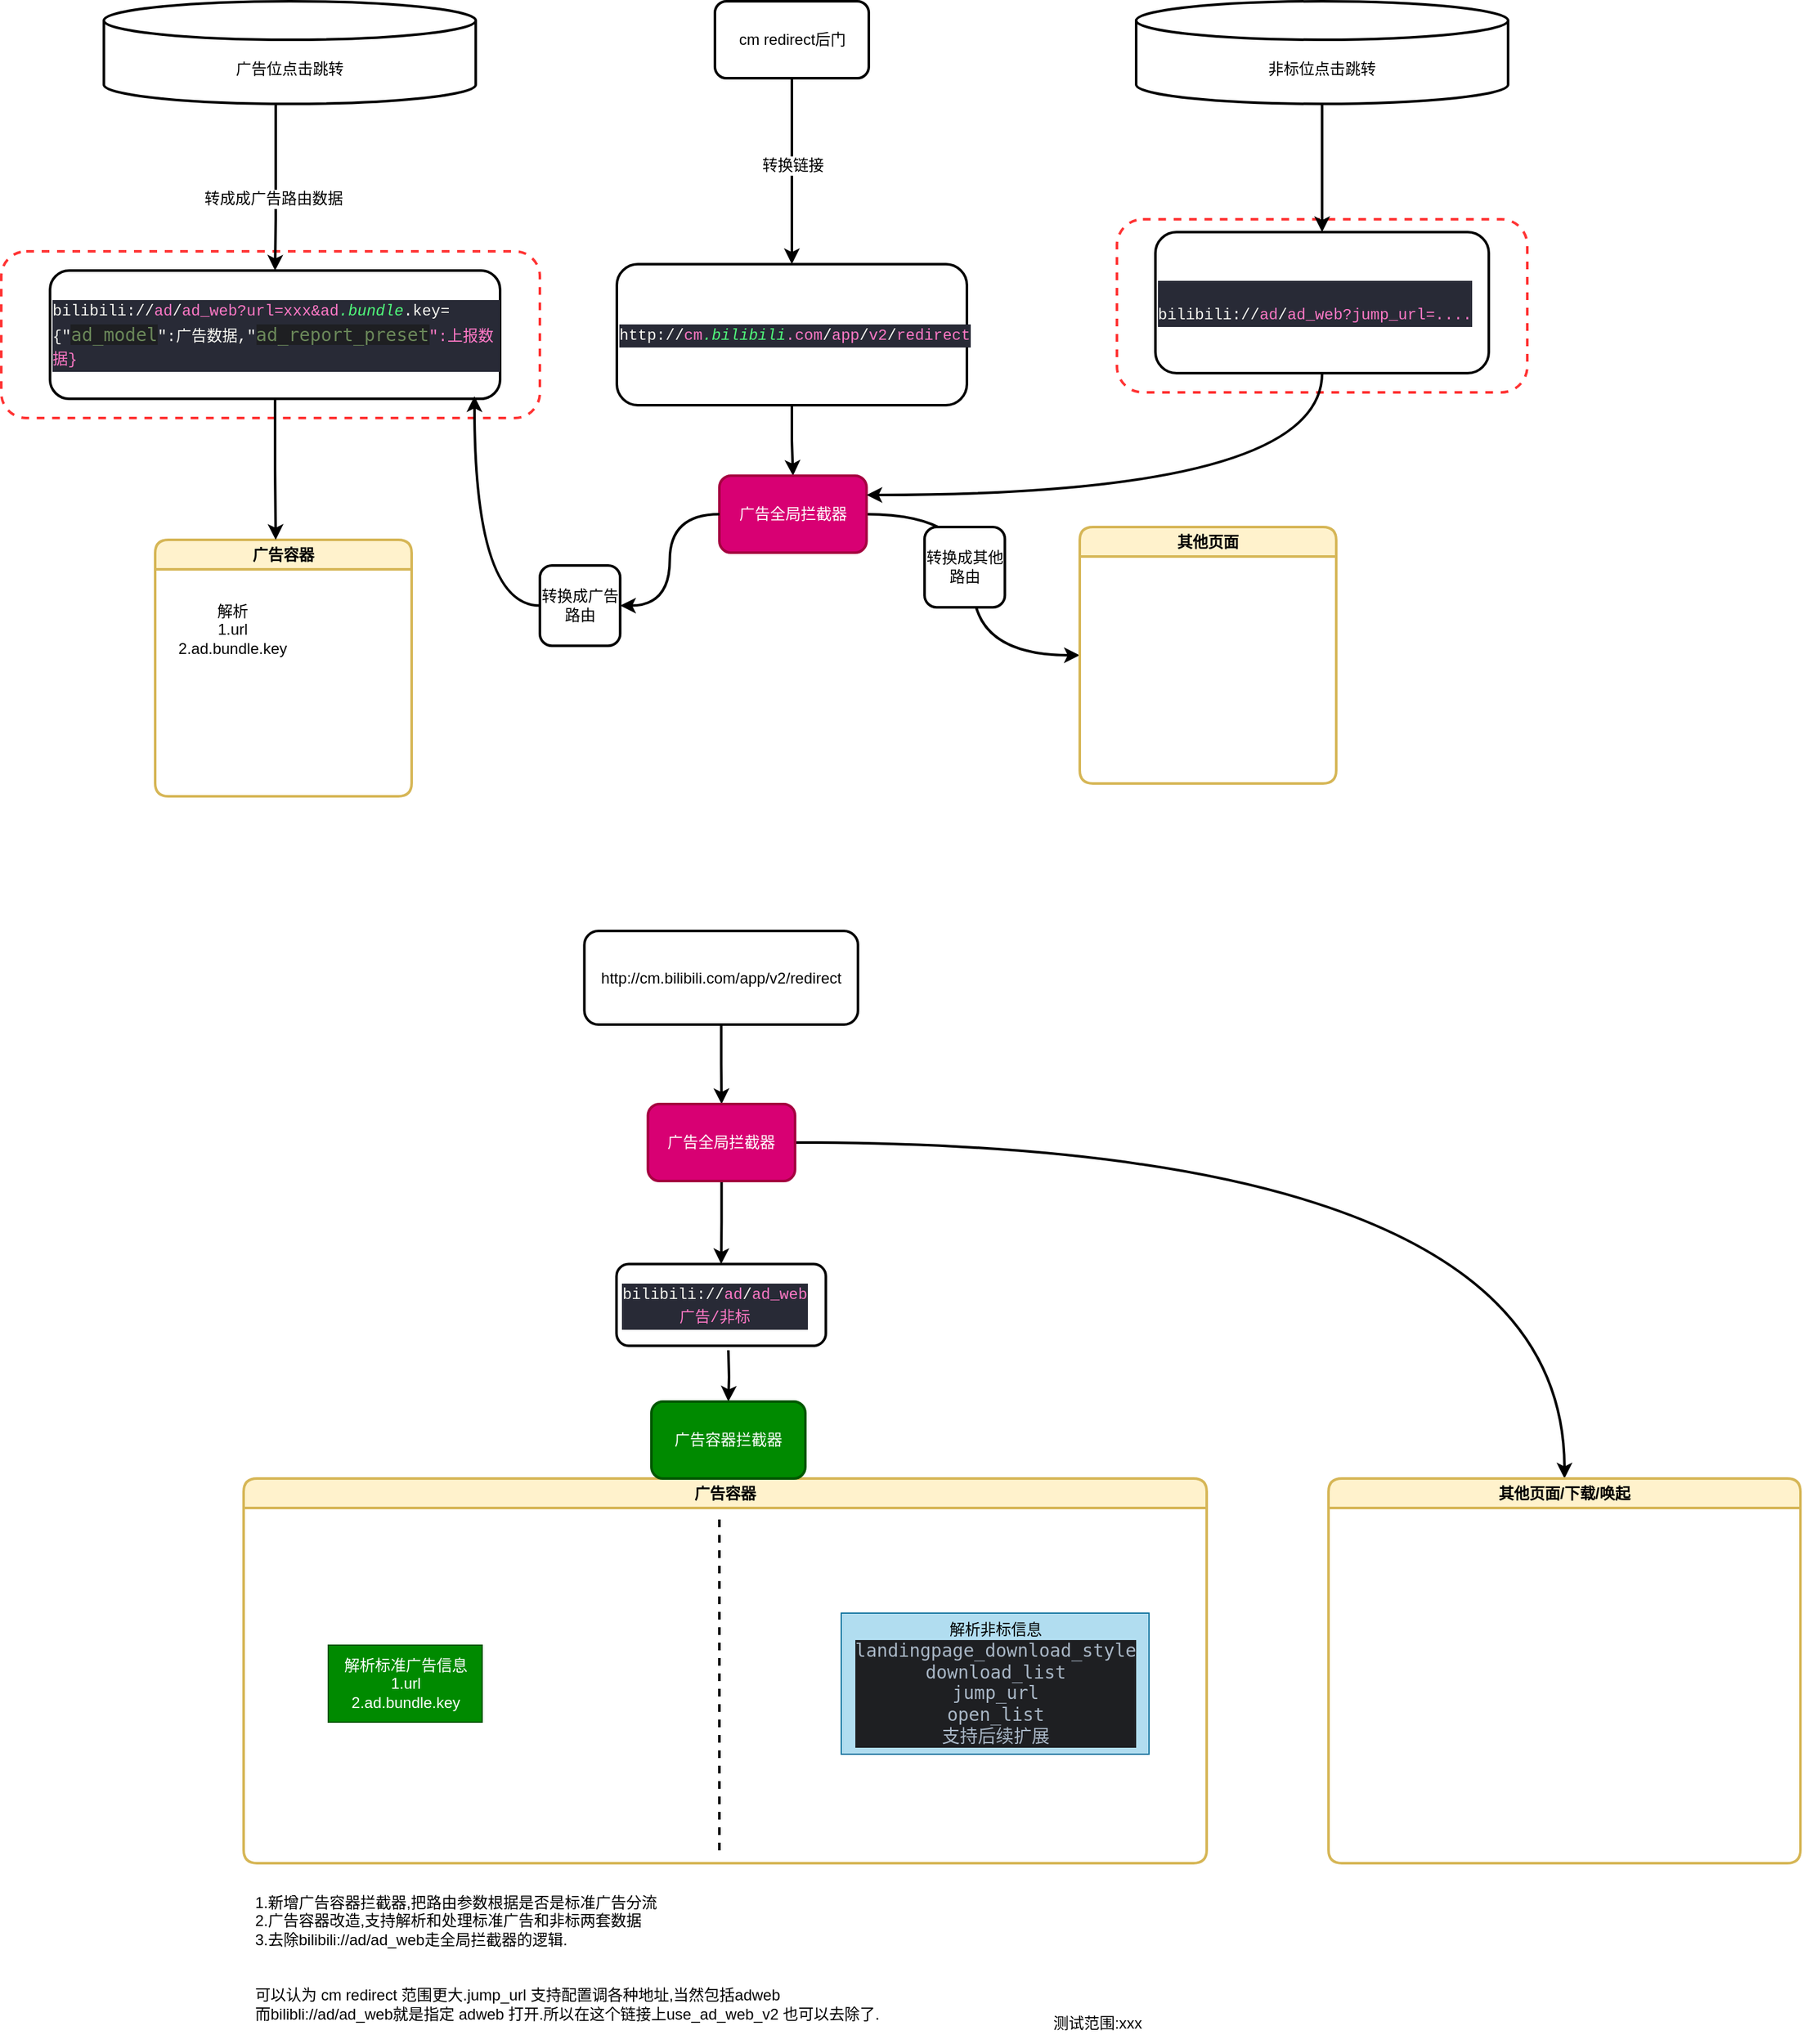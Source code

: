 <mxfile version="22.1.15" type="github">
  <diagram name="第 1 页" id="zdN3fulcoZOxIK4aAL8L">
    <mxGraphModel dx="1669" dy="1295" grid="0" gridSize="10" guides="1" tooltips="1" connect="1" arrows="1" fold="1" page="0" pageScale="1" pageWidth="827" pageHeight="1169" math="0" shadow="0">
      <root>
        <mxCell id="0" />
        <mxCell id="1" parent="0" />
        <mxCell id="fVKBJktHmr15lAfINkvY-48" value="" style="rounded=1;whiteSpace=wrap;html=1;strokeColor=default;strokeWidth=2;align=center;verticalAlign=middle;fontFamily=Helvetica;fontSize=12;fontColor=default;fillColor=default;" vertex="1" parent="1">
          <mxGeometry x="679.75" y="677.75" width="163.25" height="63.75" as="geometry" />
        </mxCell>
        <mxCell id="fVKBJktHmr15lAfINkvY-46" value="" style="rounded=1;whiteSpace=wrap;html=1;strokeColor=#FF3333;strokeWidth=2;align=center;verticalAlign=middle;fontFamily=Helvetica;fontSize=12;fontColor=default;fillColor=default;dashed=1;" vertex="1" parent="1">
          <mxGeometry x="1070" y="-137" width="320" height="135" as="geometry" />
        </mxCell>
        <mxCell id="fVKBJktHmr15lAfINkvY-45" value="" style="rounded=1;whiteSpace=wrap;html=1;strokeColor=#FF3333;strokeWidth=2;align=center;verticalAlign=middle;fontFamily=Helvetica;fontSize=12;fontColor=default;fillColor=default;dashed=1;" vertex="1" parent="1">
          <mxGeometry x="200" y="-112" width="420" height="130" as="geometry" />
        </mxCell>
        <mxCell id="fVKBJktHmr15lAfINkvY-1" value="&lt;div style=&quot;color: rgb(248, 248, 242); background-color: rgb(40, 42, 54); font-family: Menlo, Monaco, &amp;quot;Courier New&amp;quot;, monospace; line-height: 18px;&quot;&gt;bilibili://&lt;span style=&quot;color: #ff79c6;&quot;&gt;ad&lt;/span&gt;/&lt;span style=&quot;color: #ff79c6;&quot;&gt;ad_web?url=xxx&amp;amp;ad&lt;/span&gt;&lt;span style=&quot;color: #50fa7b;font-style: italic;&quot;&gt;.bundle&lt;/span&gt;.key={&quot;&lt;span style=&quot;color: rgb(106, 135, 89); background-color: rgb(30, 31, 34); font-family: Menlo, monospace; font-size: 10.5pt;&quot;&gt;ad_model&lt;/span&gt;&quot;:广告数据,&quot;&lt;span style=&quot;color: rgb(106, 135, 89); background-color: rgb(30, 31, 34); font-family: Menlo, monospace; font-size: 10.5pt;&quot;&gt;ad_report_preset&lt;/span&gt;&lt;span style=&quot;color: rgb(255, 121, 198);&quot;&gt;&quot;:上报数据}&lt;/span&gt;&lt;/div&gt;" style="rounded=1;whiteSpace=wrap;html=1;strokeWidth=2;align=left;" vertex="1" parent="1">
          <mxGeometry x="238" y="-97" width="351" height="100" as="geometry" />
        </mxCell>
        <mxCell id="fVKBJktHmr15lAfINkvY-4" value="广告容器" style="swimlane;whiteSpace=wrap;html=1;rounded=1;strokeColor=#d6b656;strokeWidth=2;align=center;verticalAlign=middle;fontFamily=Helvetica;fontSize=12;fillColor=#FFF2CC;" vertex="1" parent="1">
          <mxGeometry x="320" y="113" width="200" height="200" as="geometry" />
        </mxCell>
        <mxCell id="fVKBJktHmr15lAfINkvY-6" value="解析 &lt;br&gt;1.url&lt;br&gt;2.ad.bundle.key" style="text;html=1;align=center;verticalAlign=middle;resizable=0;points=[];autosize=1;strokeColor=none;fillColor=none;fontSize=12;fontFamily=Helvetica;fontColor=default;" vertex="1" parent="fVKBJktHmr15lAfINkvY-4">
          <mxGeometry x="5" y="40" width="110" height="60" as="geometry" />
        </mxCell>
        <mxCell id="fVKBJktHmr15lAfINkvY-5" style="edgeStyle=orthogonalEdgeStyle;rounded=0;orthogonalLoop=1;jettySize=auto;html=1;entryX=0.47;entryY=0;entryDx=0;entryDy=0;entryPerimeter=0;fontFamily=Helvetica;fontSize=12;fontColor=default;strokeWidth=2;" edge="1" parent="1" source="fVKBJktHmr15lAfINkvY-1" target="fVKBJktHmr15lAfINkvY-4">
          <mxGeometry relative="1" as="geometry" />
        </mxCell>
        <mxCell id="fVKBJktHmr15lAfINkvY-12" style="edgeStyle=orthogonalEdgeStyle;shape=connector;rounded=0;orthogonalLoop=1;jettySize=auto;html=1;labelBackgroundColor=default;strokeColor=default;strokeWidth=2;align=center;verticalAlign=middle;fontFamily=Helvetica;fontSize=12;fontColor=default;endArrow=classic;entryX=0.5;entryY=0;entryDx=0;entryDy=0;" edge="1" parent="1" source="fVKBJktHmr15lAfINkvY-8" target="fVKBJktHmr15lAfINkvY-1">
          <mxGeometry relative="1" as="geometry">
            <mxPoint x="430" y="-117" as="targetPoint" />
            <Array as="points">
              <mxPoint x="414" y="-137" />
              <mxPoint x="414" y="-137" />
            </Array>
          </mxGeometry>
        </mxCell>
        <mxCell id="fVKBJktHmr15lAfINkvY-30" value="转成成广告路由数据" style="edgeLabel;html=1;align=center;verticalAlign=middle;resizable=0;points=[];fontSize=12;fontFamily=Helvetica;fontColor=default;" vertex="1" connectable="0" parent="fVKBJktHmr15lAfINkvY-12">
          <mxGeometry x="0.123" y="-2" relative="1" as="geometry">
            <mxPoint as="offset" />
          </mxGeometry>
        </mxCell>
        <mxCell id="fVKBJktHmr15lAfINkvY-8" value="广告位点击跳转" style="shape=cylinder3;whiteSpace=wrap;html=1;boundedLbl=1;backgroundOutline=1;size=15;rounded=1;strokeColor=default;strokeWidth=2;align=center;verticalAlign=middle;fontFamily=Helvetica;fontSize=12;fontColor=default;fillColor=default;" vertex="1" parent="1">
          <mxGeometry x="280" y="-307" width="290" height="80" as="geometry" />
        </mxCell>
        <mxCell id="fVKBJktHmr15lAfINkvY-15" value="" style="edgeStyle=orthogonalEdgeStyle;shape=connector;rounded=0;orthogonalLoop=1;jettySize=auto;html=1;labelBackgroundColor=default;strokeColor=default;strokeWidth=2;align=center;verticalAlign=middle;fontFamily=Helvetica;fontSize=12;fontColor=default;endArrow=classic;" edge="1" parent="1" source="fVKBJktHmr15lAfINkvY-13" target="fVKBJktHmr15lAfINkvY-14">
          <mxGeometry relative="1" as="geometry" />
        </mxCell>
        <mxCell id="fVKBJktHmr15lAfINkvY-22" value="转换链接" style="edgeLabel;html=1;align=center;verticalAlign=middle;resizable=0;points=[];fontSize=12;fontFamily=Helvetica;fontColor=default;" vertex="1" connectable="0" parent="fVKBJktHmr15lAfINkvY-15">
          <mxGeometry x="-0.062" relative="1" as="geometry">
            <mxPoint as="offset" />
          </mxGeometry>
        </mxCell>
        <mxCell id="fVKBJktHmr15lAfINkvY-13" value="cm redirect后门" style="rounded=1;whiteSpace=wrap;html=1;strokeColor=default;strokeWidth=2;align=center;verticalAlign=middle;fontFamily=Helvetica;fontSize=12;fontColor=default;fillColor=default;" vertex="1" parent="1">
          <mxGeometry x="756.5" y="-307" width="120" height="60" as="geometry" />
        </mxCell>
        <mxCell id="fVKBJktHmr15lAfINkvY-21" style="edgeStyle=orthogonalEdgeStyle;shape=connector;rounded=0;orthogonalLoop=1;jettySize=auto;html=1;labelBackgroundColor=default;strokeColor=default;strokeWidth=2;align=center;verticalAlign=middle;fontFamily=Helvetica;fontSize=12;fontColor=default;endArrow=classic;curved=1;" edge="1" parent="1" source="fVKBJktHmr15lAfINkvY-25" target="fVKBJktHmr15lAfINkvY-18">
          <mxGeometry relative="1" as="geometry">
            <mxPoint x="870" y="183" as="sourcePoint" />
          </mxGeometry>
        </mxCell>
        <mxCell id="fVKBJktHmr15lAfINkvY-26" value="" style="edgeStyle=orthogonalEdgeStyle;shape=connector;rounded=0;orthogonalLoop=1;jettySize=auto;html=1;labelBackgroundColor=default;strokeColor=default;strokeWidth=2;align=center;verticalAlign=middle;fontFamily=Helvetica;fontSize=12;fontColor=default;endArrow=classic;" edge="1" parent="1" source="fVKBJktHmr15lAfINkvY-14" target="fVKBJktHmr15lAfINkvY-25">
          <mxGeometry relative="1" as="geometry" />
        </mxCell>
        <mxCell id="fVKBJktHmr15lAfINkvY-14" value="&lt;div style=&quot;color: rgb(248, 248, 242); background-color: rgb(40, 42, 54); font-family: Menlo, Monaco, &amp;quot;Courier New&amp;quot;, monospace; line-height: 18px;&quot;&gt;http://&lt;span style=&quot;color: #ff79c6;&quot;&gt;cm&lt;/span&gt;&lt;span style=&quot;color: #50fa7b;font-style: italic;&quot;&gt;.bilibili&lt;/span&gt;&lt;span style=&quot;color: #ff79c6;&quot;&gt;.com&lt;/span&gt;/&lt;span style=&quot;color: #ff79c6;&quot;&gt;app&lt;/span&gt;/&lt;span style=&quot;color: #ff79c6;&quot;&gt;v2&lt;/span&gt;/&lt;span style=&quot;color: #ff79c6;&quot;&gt;redirect&lt;/span&gt;&lt;/div&gt;" style="whiteSpace=wrap;html=1;rounded=1;strokeWidth=2;align=left;" vertex="1" parent="1">
          <mxGeometry x="680" y="-102" width="273" height="110" as="geometry" />
        </mxCell>
        <mxCell id="fVKBJktHmr15lAfINkvY-18" value="其他页面" style="swimlane;whiteSpace=wrap;html=1;rounded=1;strokeColor=#d6b656;strokeWidth=2;align=center;verticalAlign=middle;fontFamily=Helvetica;fontSize=12;fillColor=#fff2cc;" vertex="1" parent="1">
          <mxGeometry x="1041" y="103" width="200" height="200" as="geometry" />
        </mxCell>
        <mxCell id="fVKBJktHmr15lAfINkvY-27" style="edgeStyle=orthogonalEdgeStyle;shape=connector;rounded=0;orthogonalLoop=1;jettySize=auto;html=1;labelBackgroundColor=default;strokeColor=default;strokeWidth=2;align=center;verticalAlign=middle;fontFamily=Helvetica;fontSize=12;fontColor=default;endArrow=classic;entryX=0.943;entryY=0.98;entryDx=0;entryDy=0;curved=1;entryPerimeter=0;" edge="1" parent="1" source="fVKBJktHmr15lAfINkvY-28" target="fVKBJktHmr15lAfINkvY-1">
          <mxGeometry relative="1" as="geometry">
            <mxPoint x="440" y="103" as="targetPoint" />
          </mxGeometry>
        </mxCell>
        <mxCell id="fVKBJktHmr15lAfINkvY-25" value="广告全局拦截器" style="rounded=1;whiteSpace=wrap;html=1;strokeColor=#A50040;strokeWidth=2;align=center;verticalAlign=middle;fontFamily=Helvetica;fontSize=12;fillColor=#d80073;fontColor=#ffffff;" vertex="1" parent="1">
          <mxGeometry x="760" y="63" width="114.75" height="60" as="geometry" />
        </mxCell>
        <mxCell id="fVKBJktHmr15lAfINkvY-31" value="&lt;div style=&quot;color: rgb(248, 248, 242); background-color: rgb(40, 42, 54); font-family: Menlo, Monaco, &amp;quot;Courier New&amp;quot;, monospace; line-height: 18px;&quot;&gt;&lt;br&gt;&lt;div&gt;bilibili://&lt;span style=&quot;color: #ff79c6;&quot;&gt;ad&lt;/span&gt;/&lt;span style=&quot;color: #ff79c6;&quot;&gt;ad_web?jump_url=....&lt;/span&gt;&lt;/div&gt;&lt;/div&gt;" style="rounded=1;whiteSpace=wrap;html=1;strokeWidth=2;align=left;verticalAlign=middle;fontFamily=Helvetica;fontSize=12;" vertex="1" parent="1">
          <mxGeometry x="1100" y="-127" width="260" height="110" as="geometry" />
        </mxCell>
        <mxCell id="fVKBJktHmr15lAfINkvY-36" value="广告容器" style="swimlane;whiteSpace=wrap;html=1;rounded=1;strokeColor=#d6b656;strokeWidth=2;align=center;verticalAlign=middle;fontFamily=Helvetica;fontSize=12;fillColor=#FFF2CC;" vertex="1" parent="1">
          <mxGeometry x="389" y="845" width="751" height="300" as="geometry" />
        </mxCell>
        <mxCell id="fVKBJktHmr15lAfINkvY-37" value="解析标准广告信息&lt;br&gt;1.url&lt;br&gt;2.ad.bundle.key" style="text;html=1;align=center;verticalAlign=middle;resizable=0;points=[];autosize=1;strokeColor=#005700;fillColor=#008a00;fontSize=12;fontFamily=Helvetica;fontColor=#ffffff;" vertex="1" parent="fVKBJktHmr15lAfINkvY-36">
          <mxGeometry x="66" y="130" width="120" height="60" as="geometry" />
        </mxCell>
        <mxCell id="fVKBJktHmr15lAfINkvY-38" value="解析非标信息&lt;br&gt;&lt;div style=&quot;background-color: rgb(30, 31, 34); color: rgb(169, 183, 198); font-family: Menlo, monospace; font-size: 10.5pt;&quot;&gt;&lt;div style=&quot;font-size: 10.5pt;&quot;&gt;landingpage_download_style&lt;/div&gt;&lt;div style=&quot;font-size: 10.5pt;&quot;&gt;download_list&lt;/div&gt;&lt;/div&gt;&lt;div style=&quot;background-color: rgb(30, 31, 34); color: rgb(169, 183, 198); font-family: Menlo, monospace; font-size: 10.5pt;&quot;&gt;jump_url&lt;br&gt;&lt;div style=&quot;font-size: 10.5pt;&quot;&gt;open_list&lt;/div&gt;&lt;div style=&quot;font-size: 10.5pt;&quot;&gt;支持后续扩展&lt;/div&gt;&lt;/div&gt;" style="text;html=1;align=center;verticalAlign=middle;resizable=0;points=[];autosize=1;strokeColor=#10739e;fillColor=#b1ddf0;fontSize=12;fontFamily=Helvetica;" vertex="1" parent="fVKBJktHmr15lAfINkvY-36">
          <mxGeometry x="466" y="105" width="240" height="110" as="geometry" />
        </mxCell>
        <mxCell id="fVKBJktHmr15lAfINkvY-41" value="" style="endArrow=none;dashed=1;html=1;rounded=0;labelBackgroundColor=default;strokeColor=default;strokeWidth=2;align=center;verticalAlign=middle;fontFamily=Helvetica;fontSize=12;fontColor=default;shape=connector;edgeStyle=orthogonalEdgeStyle;" edge="1" parent="fVKBJktHmr15lAfINkvY-36">
          <mxGeometry width="50" height="50" relative="1" as="geometry">
            <mxPoint x="371" y="290" as="sourcePoint" />
            <mxPoint x="371" y="30" as="targetPoint" />
          </mxGeometry>
        </mxCell>
        <mxCell id="fVKBJktHmr15lAfINkvY-50" style="edgeStyle=orthogonalEdgeStyle;shape=connector;rounded=0;orthogonalLoop=1;jettySize=auto;html=1;entryX=0.5;entryY=0;entryDx=0;entryDy=0;labelBackgroundColor=default;strokeColor=default;strokeWidth=2;align=center;verticalAlign=middle;fontFamily=Helvetica;fontSize=12;fontColor=default;endArrow=classic;" edge="1" parent="1" target="fVKBJktHmr15lAfINkvY-43">
          <mxGeometry relative="1" as="geometry">
            <mxPoint x="767" y="745" as="sourcePoint" />
          </mxGeometry>
        </mxCell>
        <mxCell id="fVKBJktHmr15lAfINkvY-42" value="&lt;div style=&quot;color: rgb(248, 248, 242); background-color: rgb(40, 42, 54); font-family: Menlo, Monaco, &amp;quot;Courier New&amp;quot;, monospace; line-height: 18px;&quot;&gt;bilibili://&lt;span style=&quot;color: #ff79c6;&quot;&gt;ad&lt;/span&gt;/&lt;span style=&quot;color: #ff79c6;&quot;&gt;ad_web&lt;br&gt;广告/非标&lt;/span&gt;&lt;/div&gt;" style="text;html=1;align=center;verticalAlign=middle;resizable=0;points=[];autosize=1;strokeColor=none;fillColor=none;fontSize=12;fontFamily=Helvetica;fontColor=default;" vertex="1" parent="1">
          <mxGeometry x="674" y="685.63" width="163" height="48" as="geometry" />
        </mxCell>
        <mxCell id="fVKBJktHmr15lAfINkvY-43" value="广告容器拦截器" style="rounded=1;whiteSpace=wrap;html=1;strokeColor=#005700;strokeWidth=2;align=center;verticalAlign=middle;fontFamily=Helvetica;fontSize=12;fontColor=#ffffff;fillColor=#008a00;" vertex="1" parent="1">
          <mxGeometry x="707" y="785" width="120" height="60" as="geometry" />
        </mxCell>
        <mxCell id="fVKBJktHmr15lAfINkvY-52" value="" style="edgeStyle=orthogonalEdgeStyle;shape=connector;rounded=0;orthogonalLoop=1;jettySize=auto;html=1;labelBackgroundColor=default;strokeColor=default;strokeWidth=2;align=center;verticalAlign=middle;fontFamily=Helvetica;fontSize=12;fontColor=default;endArrow=classic;" edge="1" parent="1" source="fVKBJktHmr15lAfINkvY-47" target="fVKBJktHmr15lAfINkvY-51">
          <mxGeometry relative="1" as="geometry" />
        </mxCell>
        <mxCell id="fVKBJktHmr15lAfINkvY-47" value="http://cm.bilibili.com/app/v2/redirect" style="rounded=1;whiteSpace=wrap;html=1;strokeColor=default;strokeWidth=2;align=center;verticalAlign=middle;fontFamily=Helvetica;fontSize=12;fontColor=default;fillColor=default;" vertex="1" parent="1">
          <mxGeometry x="654.69" y="418" width="213.37" height="73" as="geometry" />
        </mxCell>
        <mxCell id="fVKBJktHmr15lAfINkvY-56" style="edgeStyle=orthogonalEdgeStyle;shape=connector;rounded=0;orthogonalLoop=1;jettySize=auto;html=1;entryX=0.5;entryY=0;entryDx=0;entryDy=0;labelBackgroundColor=default;strokeColor=default;strokeWidth=2;align=center;verticalAlign=middle;fontFamily=Helvetica;fontSize=12;fontColor=default;endArrow=classic;curved=1;" edge="1" parent="1" source="fVKBJktHmr15lAfINkvY-51" target="fVKBJktHmr15lAfINkvY-55">
          <mxGeometry relative="1" as="geometry" />
        </mxCell>
        <mxCell id="fVKBJktHmr15lAfINkvY-67" style="edgeStyle=orthogonalEdgeStyle;shape=connector;rounded=0;orthogonalLoop=1;jettySize=auto;html=1;entryX=0.5;entryY=0;entryDx=0;entryDy=0;labelBackgroundColor=default;strokeColor=default;strokeWidth=2;align=center;verticalAlign=middle;fontFamily=Helvetica;fontSize=12;fontColor=default;endArrow=classic;" edge="1" parent="1" source="fVKBJktHmr15lAfINkvY-51" target="fVKBJktHmr15lAfINkvY-48">
          <mxGeometry relative="1" as="geometry" />
        </mxCell>
        <mxCell id="fVKBJktHmr15lAfINkvY-51" value="广告全局拦截器" style="rounded=1;whiteSpace=wrap;html=1;strokeColor=#A50040;strokeWidth=2;align=center;verticalAlign=middle;fontFamily=Helvetica;fontSize=12;fillColor=#d80073;fontColor=#ffffff;" vertex="1" parent="1">
          <mxGeometry x="704.25" y="553" width="114.75" height="60" as="geometry" />
        </mxCell>
        <mxCell id="fVKBJktHmr15lAfINkvY-55" value="其他页面/下载/唤起" style="swimlane;whiteSpace=wrap;html=1;rounded=1;strokeColor=#d6b656;strokeWidth=2;align=center;verticalAlign=middle;fontFamily=Helvetica;fontSize=12;fillColor=#fff2cc;" vertex="1" parent="1">
          <mxGeometry x="1235" y="845" width="368" height="300" as="geometry" />
        </mxCell>
        <mxCell id="fVKBJktHmr15lAfINkvY-57" value="" style="edgeStyle=orthogonalEdgeStyle;shape=connector;rounded=0;orthogonalLoop=1;jettySize=auto;html=1;labelBackgroundColor=default;strokeColor=default;strokeWidth=2;align=center;verticalAlign=middle;fontFamily=Helvetica;fontSize=12;fontColor=default;endArrow=classic;entryX=1;entryY=0.5;entryDx=0;entryDy=0;curved=1;" edge="1" parent="1" source="fVKBJktHmr15lAfINkvY-25" target="fVKBJktHmr15lAfINkvY-28">
          <mxGeometry relative="1" as="geometry">
            <mxPoint x="520" y="213" as="targetPoint" />
            <mxPoint x="760" y="93" as="sourcePoint" />
          </mxGeometry>
        </mxCell>
        <mxCell id="fVKBJktHmr15lAfINkvY-28" value="转换成广告路由" style="whiteSpace=wrap;html=1;aspect=fixed;rounded=1;strokeColor=default;strokeWidth=2;align=center;verticalAlign=middle;fontFamily=Helvetica;fontSize=12;fontColor=default;fillColor=default;" vertex="1" parent="1">
          <mxGeometry x="620" y="133" width="62.62" height="62.62" as="geometry" />
        </mxCell>
        <mxCell id="fVKBJktHmr15lAfINkvY-58" value="转换成其他路由" style="whiteSpace=wrap;html=1;aspect=fixed;rounded=1;strokeColor=default;strokeWidth=2;align=center;verticalAlign=middle;fontFamily=Helvetica;fontSize=12;fontColor=default;fillColor=default;" vertex="1" parent="1">
          <mxGeometry x="920" y="103" width="62.62" height="62.62" as="geometry" />
        </mxCell>
        <mxCell id="fVKBJktHmr15lAfINkvY-59" value="1.新增广告容器拦截器,把路由参数根据是否是标准广告分流&lt;br&gt;2.广告容器改造,支持解析和处理标准广告和非标两套数据&lt;br&gt;3.去除bilibili://ad/ad_web走全局拦截器的逻辑." style="text;html=1;strokeColor=none;fillColor=none;align=left;verticalAlign=middle;whiteSpace=wrap;rounded=0;fontSize=12;fontFamily=Helvetica;fontColor=default;" vertex="1" parent="1">
          <mxGeometry x="396.31" y="1165" width="510" height="50" as="geometry" />
        </mxCell>
        <mxCell id="fVKBJktHmr15lAfINkvY-60" value="&lt;div style=&quot;&quot;&gt;&lt;span style=&quot;background-color: initial;&quot;&gt;可以认为 cm redirect 范围更大.jump_url 支持配置调各种地址,当然包括adweb&lt;br&gt;而bilibli://ad/ad_web就是指定 adweb 打开.所以在这个链接上use_ad_web_v2 也可以去除了.&lt;/span&gt;&lt;/div&gt;" style="text;html=1;strokeColor=none;fillColor=none;align=left;verticalAlign=middle;whiteSpace=wrap;rounded=0;fontSize=12;fontFamily=Helvetica;fontColor=default;" vertex="1" parent="1">
          <mxGeometry x="396.31" y="1225" width="533.69" height="60" as="geometry" />
        </mxCell>
        <mxCell id="fVKBJktHmr15lAfINkvY-61" value="测试范围:xxx" style="text;html=1;strokeColor=none;fillColor=none;align=center;verticalAlign=middle;whiteSpace=wrap;rounded=0;fontSize=12;fontFamily=Helvetica;fontColor=default;" vertex="1" parent="1">
          <mxGeometry x="990" y="1255" width="130" height="30" as="geometry" />
        </mxCell>
        <mxCell id="fVKBJktHmr15lAfINkvY-64" value="" style="endArrow=classic;html=1;rounded=0;labelBackgroundColor=default;strokeColor=default;strokeWidth=2;align=center;verticalAlign=middle;fontFamily=Helvetica;fontSize=12;fontColor=default;shape=connector;edgeStyle=orthogonalEdgeStyle;entryX=1;entryY=0.25;entryDx=0;entryDy=0;curved=1;exitX=0.5;exitY=1;exitDx=0;exitDy=0;" edge="1" parent="1" source="fVKBJktHmr15lAfINkvY-31" target="fVKBJktHmr15lAfINkvY-25">
          <mxGeometry width="50" height="50" relative="1" as="geometry">
            <mxPoint x="1230" y="3" as="sourcePoint" />
            <mxPoint x="1440" y="93" as="targetPoint" />
          </mxGeometry>
        </mxCell>
        <mxCell id="fVKBJktHmr15lAfINkvY-66" style="edgeStyle=orthogonalEdgeStyle;shape=connector;rounded=0;orthogonalLoop=1;jettySize=auto;html=1;labelBackgroundColor=default;strokeColor=default;strokeWidth=2;align=center;verticalAlign=middle;fontFamily=Helvetica;fontSize=12;fontColor=default;endArrow=classic;" edge="1" parent="1" source="fVKBJktHmr15lAfINkvY-65" target="fVKBJktHmr15lAfINkvY-31">
          <mxGeometry relative="1" as="geometry" />
        </mxCell>
        <mxCell id="fVKBJktHmr15lAfINkvY-65" value="非标位点击跳转" style="shape=cylinder3;whiteSpace=wrap;html=1;boundedLbl=1;backgroundOutline=1;size=15;rounded=1;strokeColor=default;strokeWidth=2;align=center;verticalAlign=middle;fontFamily=Helvetica;fontSize=12;fontColor=default;fillColor=default;" vertex="1" parent="1">
          <mxGeometry x="1085" y="-307" width="290" height="80" as="geometry" />
        </mxCell>
      </root>
    </mxGraphModel>
  </diagram>
</mxfile>
